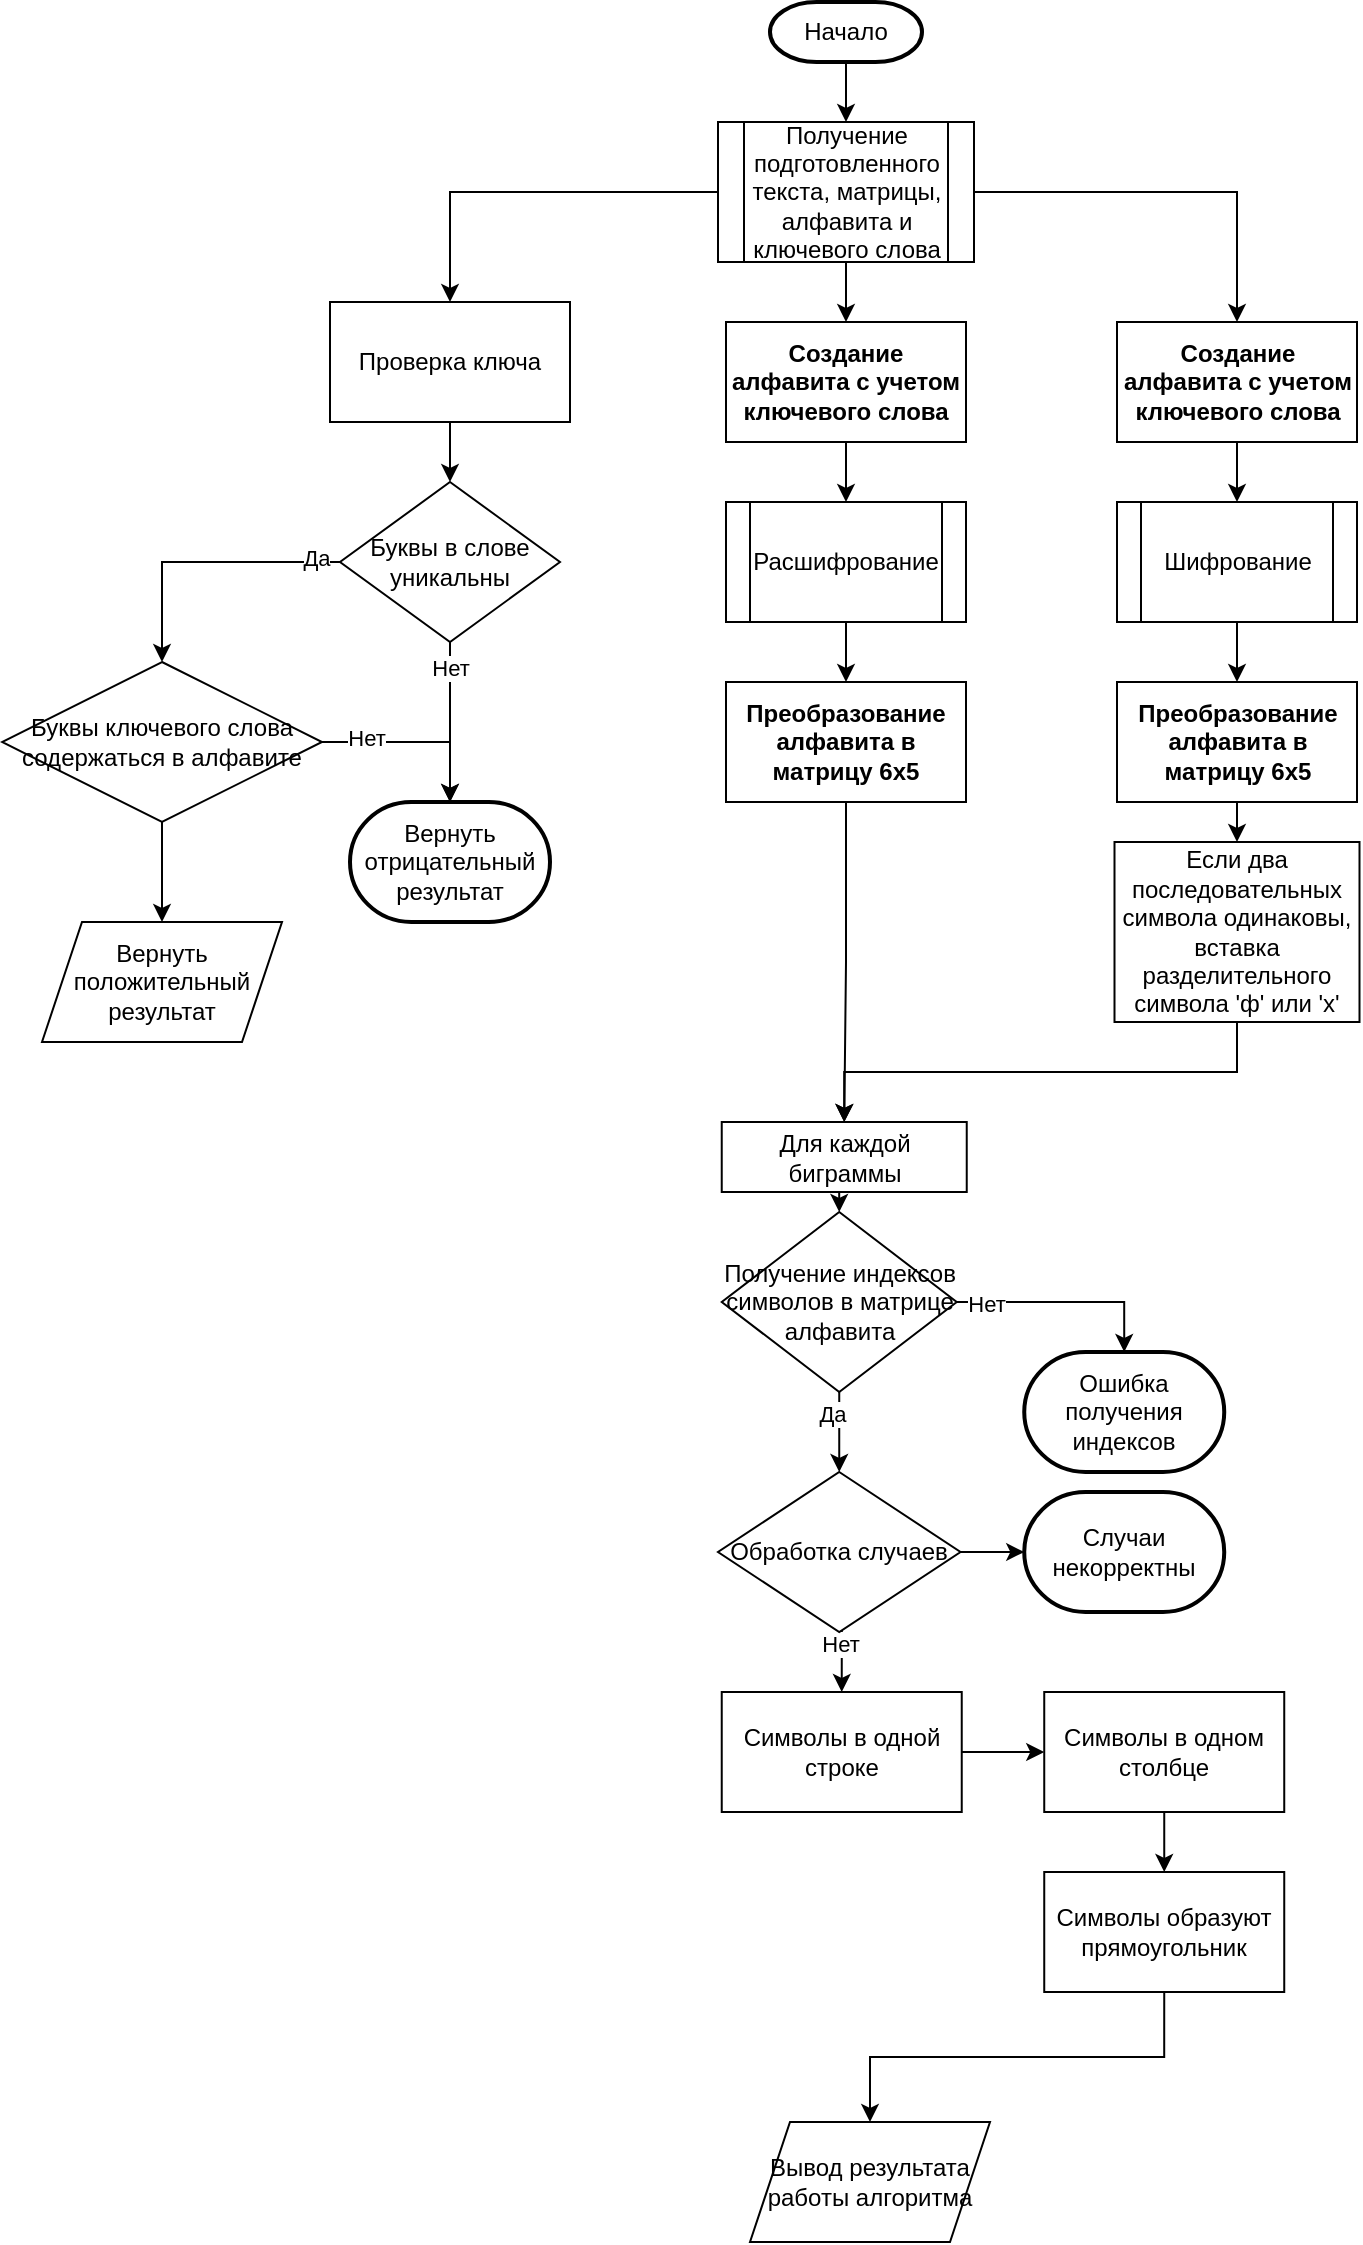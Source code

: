 <mxfile version="24.4.0" type="device">
  <diagram name="Страница — 1" id="l526NTQY6FgTLrmSBpbJ">
    <mxGraphModel dx="2261" dy="854" grid="1" gridSize="10" guides="1" tooltips="1" connect="1" arrows="1" fold="1" page="1" pageScale="1" pageWidth="827" pageHeight="1169" math="0" shadow="0">
      <root>
        <mxCell id="0" />
        <mxCell id="1" parent="0" />
        <mxCell id="Qp23WIJPc6jNHWnYrGa4-3" style="edgeStyle=orthogonalEdgeStyle;rounded=0;orthogonalLoop=1;jettySize=auto;html=1;exitX=0.5;exitY=1;exitDx=0;exitDy=0;exitPerimeter=0;entryX=0.5;entryY=0;entryDx=0;entryDy=0;" edge="1" parent="1" source="Qp23WIJPc6jNHWnYrGa4-1" target="Qp23WIJPc6jNHWnYrGa4-2">
          <mxGeometry relative="1" as="geometry" />
        </mxCell>
        <mxCell id="Qp23WIJPc6jNHWnYrGa4-1" value="Начало" style="strokeWidth=2;html=1;shape=mxgraph.flowchart.terminator;whiteSpace=wrap;" vertex="1" parent="1">
          <mxGeometry x="364" y="20" width="76" height="30" as="geometry" />
        </mxCell>
        <mxCell id="Qp23WIJPc6jNHWnYrGa4-21" style="edgeStyle=orthogonalEdgeStyle;rounded=0;orthogonalLoop=1;jettySize=auto;html=1;exitX=0;exitY=0.5;exitDx=0;exitDy=0;entryX=0.5;entryY=0;entryDx=0;entryDy=0;" edge="1" parent="1" source="Qp23WIJPc6jNHWnYrGa4-2" target="Qp23WIJPc6jNHWnYrGa4-5">
          <mxGeometry relative="1" as="geometry" />
        </mxCell>
        <mxCell id="Qp23WIJPc6jNHWnYrGa4-23" style="edgeStyle=orthogonalEdgeStyle;rounded=0;orthogonalLoop=1;jettySize=auto;html=1;exitX=1;exitY=0.5;exitDx=0;exitDy=0;entryX=0.5;entryY=0;entryDx=0;entryDy=0;" edge="1" parent="1" source="Qp23WIJPc6jNHWnYrGa4-2" target="Qp23WIJPc6jNHWnYrGa4-22">
          <mxGeometry relative="1" as="geometry" />
        </mxCell>
        <mxCell id="Qp23WIJPc6jNHWnYrGa4-30" style="edgeStyle=orthogonalEdgeStyle;rounded=0;orthogonalLoop=1;jettySize=auto;html=1;exitX=0.5;exitY=1;exitDx=0;exitDy=0;entryX=0.5;entryY=0;entryDx=0;entryDy=0;" edge="1" parent="1" source="Qp23WIJPc6jNHWnYrGa4-2" target="Qp23WIJPc6jNHWnYrGa4-29">
          <mxGeometry relative="1" as="geometry" />
        </mxCell>
        <mxCell id="Qp23WIJPc6jNHWnYrGa4-2" value="Получение подготовленного текста, матрицы, алфавита и ключевого слова" style="shape=process;whiteSpace=wrap;html=1;backgroundOutline=1;" vertex="1" parent="1">
          <mxGeometry x="338" y="80" width="128" height="70" as="geometry" />
        </mxCell>
        <mxCell id="Qp23WIJPc6jNHWnYrGa4-8" style="edgeStyle=orthogonalEdgeStyle;rounded=0;orthogonalLoop=1;jettySize=auto;html=1;exitX=0.5;exitY=1;exitDx=0;exitDy=0;entryX=0.5;entryY=0;entryDx=0;entryDy=0;" edge="1" parent="1" source="Qp23WIJPc6jNHWnYrGa4-5" target="Qp23WIJPc6jNHWnYrGa4-7">
          <mxGeometry relative="1" as="geometry" />
        </mxCell>
        <mxCell id="Qp23WIJPc6jNHWnYrGa4-5" value="Проверка ключа" style="rounded=0;whiteSpace=wrap;html=1;" vertex="1" parent="1">
          <mxGeometry x="144" y="170" width="120" height="60" as="geometry" />
        </mxCell>
        <mxCell id="Qp23WIJPc6jNHWnYrGa4-11" style="edgeStyle=orthogonalEdgeStyle;rounded=0;orthogonalLoop=1;jettySize=auto;html=1;exitX=0;exitY=0.5;exitDx=0;exitDy=0;entryX=0.5;entryY=0;entryDx=0;entryDy=0;" edge="1" parent="1" source="Qp23WIJPc6jNHWnYrGa4-7" target="Qp23WIJPc6jNHWnYrGa4-9">
          <mxGeometry relative="1" as="geometry" />
        </mxCell>
        <mxCell id="Qp23WIJPc6jNHWnYrGa4-12" value="Да" style="edgeLabel;html=1;align=center;verticalAlign=middle;resizable=0;points=[];" vertex="1" connectable="0" parent="Qp23WIJPc6jNHWnYrGa4-11">
          <mxGeometry x="-0.827" y="-2" relative="1" as="geometry">
            <mxPoint as="offset" />
          </mxGeometry>
        </mxCell>
        <mxCell id="Qp23WIJPc6jNHWnYrGa4-7" value="Буквы в слове уникальны" style="rhombus;whiteSpace=wrap;html=1;" vertex="1" parent="1">
          <mxGeometry x="149" y="260" width="110" height="80" as="geometry" />
        </mxCell>
        <mxCell id="Qp23WIJPc6jNHWnYrGa4-20" style="edgeStyle=orthogonalEdgeStyle;rounded=0;orthogonalLoop=1;jettySize=auto;html=1;exitX=0.5;exitY=1;exitDx=0;exitDy=0;entryX=0.5;entryY=0;entryDx=0;entryDy=0;" edge="1" parent="1" source="Qp23WIJPc6jNHWnYrGa4-9" target="Qp23WIJPc6jNHWnYrGa4-19">
          <mxGeometry relative="1" as="geometry" />
        </mxCell>
        <mxCell id="Qp23WIJPc6jNHWnYrGa4-9" value="Буквы ключевого слова содержаться в алфавите" style="rhombus;whiteSpace=wrap;html=1;" vertex="1" parent="1">
          <mxGeometry x="-20" y="350" width="160" height="80" as="geometry" />
        </mxCell>
        <mxCell id="Qp23WIJPc6jNHWnYrGa4-14" value="Вернуть отрицательный результат" style="strokeWidth=2;html=1;shape=mxgraph.flowchart.terminator;whiteSpace=wrap;" vertex="1" parent="1">
          <mxGeometry x="154" y="420" width="100" height="60" as="geometry" />
        </mxCell>
        <mxCell id="Qp23WIJPc6jNHWnYrGa4-15" style="edgeStyle=orthogonalEdgeStyle;rounded=0;orthogonalLoop=1;jettySize=auto;html=1;exitX=0.5;exitY=1;exitDx=0;exitDy=0;entryX=0.5;entryY=0;entryDx=0;entryDy=0;entryPerimeter=0;" edge="1" parent="1" source="Qp23WIJPc6jNHWnYrGa4-7" target="Qp23WIJPc6jNHWnYrGa4-14">
          <mxGeometry relative="1" as="geometry" />
        </mxCell>
        <mxCell id="Qp23WIJPc6jNHWnYrGa4-16" value="Нет" style="edgeLabel;html=1;align=center;verticalAlign=middle;resizable=0;points=[];" vertex="1" connectable="0" parent="Qp23WIJPc6jNHWnYrGa4-15">
          <mxGeometry x="-0.675" relative="1" as="geometry">
            <mxPoint as="offset" />
          </mxGeometry>
        </mxCell>
        <mxCell id="Qp23WIJPc6jNHWnYrGa4-17" style="edgeStyle=orthogonalEdgeStyle;rounded=0;orthogonalLoop=1;jettySize=auto;html=1;exitX=1;exitY=0.5;exitDx=0;exitDy=0;entryX=0.5;entryY=0;entryDx=0;entryDy=0;entryPerimeter=0;" edge="1" parent="1" source="Qp23WIJPc6jNHWnYrGa4-9" target="Qp23WIJPc6jNHWnYrGa4-14">
          <mxGeometry relative="1" as="geometry" />
        </mxCell>
        <mxCell id="Qp23WIJPc6jNHWnYrGa4-18" value="Нет" style="edgeLabel;html=1;align=center;verticalAlign=middle;resizable=0;points=[];" vertex="1" connectable="0" parent="Qp23WIJPc6jNHWnYrGa4-17">
          <mxGeometry x="-0.532" y="2" relative="1" as="geometry">
            <mxPoint as="offset" />
          </mxGeometry>
        </mxCell>
        <mxCell id="Qp23WIJPc6jNHWnYrGa4-19" value="Вернуть положительный результат" style="shape=parallelogram;perimeter=parallelogramPerimeter;whiteSpace=wrap;html=1;fixedSize=1;" vertex="1" parent="1">
          <mxGeometry y="480" width="120" height="60" as="geometry" />
        </mxCell>
        <mxCell id="Qp23WIJPc6jNHWnYrGa4-33" style="edgeStyle=orthogonalEdgeStyle;rounded=0;orthogonalLoop=1;jettySize=auto;html=1;exitX=0.5;exitY=1;exitDx=0;exitDy=0;entryX=0.5;entryY=0;entryDx=0;entryDy=0;" edge="1" parent="1" source="Qp23WIJPc6jNHWnYrGa4-22" target="Qp23WIJPc6jNHWnYrGa4-32">
          <mxGeometry relative="1" as="geometry" />
        </mxCell>
        <mxCell id="Qp23WIJPc6jNHWnYrGa4-22" value="&lt;strong&gt;Создание алфавита с учетом ключевого слова&lt;/strong&gt;" style="rounded=0;whiteSpace=wrap;html=1;" vertex="1" parent="1">
          <mxGeometry x="537.5" y="180" width="120" height="60" as="geometry" />
        </mxCell>
        <mxCell id="Qp23WIJPc6jNHWnYrGa4-38" style="edgeStyle=orthogonalEdgeStyle;rounded=0;orthogonalLoop=1;jettySize=auto;html=1;exitX=0.5;exitY=1;exitDx=0;exitDy=0;entryX=0.5;entryY=0;entryDx=0;entryDy=0;" edge="1" parent="1" source="Qp23WIJPc6jNHWnYrGa4-24" target="Qp23WIJPc6jNHWnYrGa4-37">
          <mxGeometry relative="1" as="geometry" />
        </mxCell>
        <mxCell id="Qp23WIJPc6jNHWnYrGa4-24" value="&lt;strong&gt;Преобразование алфавита в матрицу 6x5&lt;/strong&gt;" style="rounded=0;whiteSpace=wrap;html=1;" vertex="1" parent="1">
          <mxGeometry x="537.5" y="360" width="120" height="60" as="geometry" />
        </mxCell>
        <mxCell id="Qp23WIJPc6jNHWnYrGa4-35" style="edgeStyle=orthogonalEdgeStyle;rounded=0;orthogonalLoop=1;jettySize=auto;html=1;exitX=0.5;exitY=1;exitDx=0;exitDy=0;entryX=0.5;entryY=0;entryDx=0;entryDy=0;" edge="1" parent="1" source="Qp23WIJPc6jNHWnYrGa4-29" target="Qp23WIJPc6jNHWnYrGa4-34">
          <mxGeometry relative="1" as="geometry" />
        </mxCell>
        <mxCell id="Qp23WIJPc6jNHWnYrGa4-29" value="&lt;strong&gt;Создание алфавита с учетом ключевого слова&lt;/strong&gt;" style="rounded=0;whiteSpace=wrap;html=1;" vertex="1" parent="1">
          <mxGeometry x="342" y="180" width="120" height="60" as="geometry" />
        </mxCell>
        <mxCell id="Qp23WIJPc6jNHWnYrGa4-36" style="edgeStyle=orthogonalEdgeStyle;rounded=0;orthogonalLoop=1;jettySize=auto;html=1;exitX=0.5;exitY=1;exitDx=0;exitDy=0;entryX=0.5;entryY=0;entryDx=0;entryDy=0;" edge="1" parent="1" source="Qp23WIJPc6jNHWnYrGa4-32" target="Qp23WIJPc6jNHWnYrGa4-24">
          <mxGeometry relative="1" as="geometry" />
        </mxCell>
        <mxCell id="Qp23WIJPc6jNHWnYrGa4-32" value="Шифрование" style="shape=process;whiteSpace=wrap;html=1;backgroundOutline=1;" vertex="1" parent="1">
          <mxGeometry x="537.5" y="270" width="120" height="60" as="geometry" />
        </mxCell>
        <mxCell id="Qp23WIJPc6jNHWnYrGa4-62" style="edgeStyle=orthogonalEdgeStyle;rounded=0;orthogonalLoop=1;jettySize=auto;html=1;exitX=0.5;exitY=1;exitDx=0;exitDy=0;entryX=0.5;entryY=0;entryDx=0;entryDy=0;" edge="1" parent="1" source="Qp23WIJPc6jNHWnYrGa4-34" target="Qp23WIJPc6jNHWnYrGa4-61">
          <mxGeometry relative="1" as="geometry" />
        </mxCell>
        <mxCell id="Qp23WIJPc6jNHWnYrGa4-34" value="Расшифрование" style="shape=process;whiteSpace=wrap;html=1;backgroundOutline=1;" vertex="1" parent="1">
          <mxGeometry x="342" y="270" width="120" height="60" as="geometry" />
        </mxCell>
        <mxCell id="Qp23WIJPc6jNHWnYrGa4-40" style="edgeStyle=orthogonalEdgeStyle;rounded=0;orthogonalLoop=1;jettySize=auto;html=1;exitX=0.5;exitY=1;exitDx=0;exitDy=0;entryX=0.5;entryY=0;entryDx=0;entryDy=0;" edge="1" parent="1" source="Qp23WIJPc6jNHWnYrGa4-37" target="Qp23WIJPc6jNHWnYrGa4-39">
          <mxGeometry relative="1" as="geometry" />
        </mxCell>
        <mxCell id="Qp23WIJPc6jNHWnYrGa4-37" value="Если два последовательных символа одинаковы, вставка разделительного символа &#39;ф&#39; или &#39;х&#39;" style="rounded=0;whiteSpace=wrap;html=1;" vertex="1" parent="1">
          <mxGeometry x="536.25" y="440" width="122.5" height="90" as="geometry" />
        </mxCell>
        <mxCell id="Qp23WIJPc6jNHWnYrGa4-42" style="edgeStyle=orthogonalEdgeStyle;rounded=0;orthogonalLoop=1;jettySize=auto;html=1;exitX=0.5;exitY=1;exitDx=0;exitDy=0;entryX=0.5;entryY=0;entryDx=0;entryDy=0;" edge="1" parent="1" source="Qp23WIJPc6jNHWnYrGa4-39" target="Qp23WIJPc6jNHWnYrGa4-41">
          <mxGeometry relative="1" as="geometry" />
        </mxCell>
        <mxCell id="Qp23WIJPc6jNHWnYrGa4-39" value="Для каждой биграммы" style="rounded=0;whiteSpace=wrap;html=1;" vertex="1" parent="1">
          <mxGeometry x="339.87" y="580" width="122.5" height="35" as="geometry" />
        </mxCell>
        <mxCell id="Qp23WIJPc6jNHWnYrGa4-48" style="edgeStyle=orthogonalEdgeStyle;rounded=0;orthogonalLoop=1;jettySize=auto;html=1;exitX=0.5;exitY=1;exitDx=0;exitDy=0;entryX=0.5;entryY=0;entryDx=0;entryDy=0;" edge="1" parent="1" source="Qp23WIJPc6jNHWnYrGa4-41" target="Qp23WIJPc6jNHWnYrGa4-47">
          <mxGeometry relative="1" as="geometry" />
        </mxCell>
        <mxCell id="Qp23WIJPc6jNHWnYrGa4-55" value="Да" style="edgeLabel;html=1;align=center;verticalAlign=middle;resizable=0;points=[];" vertex="1" connectable="0" parent="Qp23WIJPc6jNHWnYrGa4-48">
          <mxGeometry x="-0.45" y="-4" relative="1" as="geometry">
            <mxPoint as="offset" />
          </mxGeometry>
        </mxCell>
        <mxCell id="Qp23WIJPc6jNHWnYrGa4-41" value="Получение индексов символов в матрице алфавита" style="rhombus;whiteSpace=wrap;html=1;" vertex="1" parent="1">
          <mxGeometry x="339.87" y="625" width="117.5" height="90" as="geometry" />
        </mxCell>
        <mxCell id="Qp23WIJPc6jNHWnYrGa4-43" value="Ошибка получения индексов" style="strokeWidth=2;html=1;shape=mxgraph.flowchart.terminator;whiteSpace=wrap;" vertex="1" parent="1">
          <mxGeometry x="491.12" y="695" width="100" height="60" as="geometry" />
        </mxCell>
        <mxCell id="Qp23WIJPc6jNHWnYrGa4-44" style="edgeStyle=orthogonalEdgeStyle;rounded=0;orthogonalLoop=1;jettySize=auto;html=1;exitX=1;exitY=0.5;exitDx=0;exitDy=0;entryX=0.5;entryY=0;entryDx=0;entryDy=0;entryPerimeter=0;" edge="1" parent="1" source="Qp23WIJPc6jNHWnYrGa4-41" target="Qp23WIJPc6jNHWnYrGa4-43">
          <mxGeometry relative="1" as="geometry" />
        </mxCell>
        <mxCell id="Qp23WIJPc6jNHWnYrGa4-45" value="Нет" style="edgeLabel;html=1;align=center;verticalAlign=middle;resizable=0;points=[];" vertex="1" connectable="0" parent="Qp23WIJPc6jNHWnYrGa4-44">
          <mxGeometry x="-0.747" y="-1" relative="1" as="geometry">
            <mxPoint as="offset" />
          </mxGeometry>
        </mxCell>
        <mxCell id="Qp23WIJPc6jNHWnYrGa4-52" style="edgeStyle=orthogonalEdgeStyle;rounded=0;orthogonalLoop=1;jettySize=auto;html=1;exitX=0.5;exitY=1;exitDx=0;exitDy=0;entryX=0.5;entryY=0;entryDx=0;entryDy=0;" edge="1" parent="1" source="Qp23WIJPc6jNHWnYrGa4-47" target="Qp23WIJPc6jNHWnYrGa4-49">
          <mxGeometry relative="1" as="geometry" />
        </mxCell>
        <mxCell id="Qp23WIJPc6jNHWnYrGa4-56" value="Нет" style="edgeLabel;html=1;align=center;verticalAlign=middle;resizable=0;points=[];" vertex="1" connectable="0" parent="Qp23WIJPc6jNHWnYrGa4-52">
          <mxGeometry x="-0.534" y="-1" relative="1" as="geometry">
            <mxPoint as="offset" />
          </mxGeometry>
        </mxCell>
        <mxCell id="Qp23WIJPc6jNHWnYrGa4-47" value="Обработка случаев" style="rhombus;whiteSpace=wrap;html=1;" vertex="1" parent="1">
          <mxGeometry x="338" y="755" width="121.25" height="80" as="geometry" />
        </mxCell>
        <mxCell id="Qp23WIJPc6jNHWnYrGa4-53" style="edgeStyle=orthogonalEdgeStyle;rounded=0;orthogonalLoop=1;jettySize=auto;html=1;exitX=1;exitY=0.5;exitDx=0;exitDy=0;entryX=0;entryY=0.5;entryDx=0;entryDy=0;" edge="1" parent="1" source="Qp23WIJPc6jNHWnYrGa4-49" target="Qp23WIJPc6jNHWnYrGa4-50">
          <mxGeometry relative="1" as="geometry" />
        </mxCell>
        <mxCell id="Qp23WIJPc6jNHWnYrGa4-49" value="Символы в одной строке" style="rounded=0;whiteSpace=wrap;html=1;" vertex="1" parent="1">
          <mxGeometry x="339.87" y="865" width="120" height="60" as="geometry" />
        </mxCell>
        <mxCell id="Qp23WIJPc6jNHWnYrGa4-54" style="edgeStyle=orthogonalEdgeStyle;rounded=0;orthogonalLoop=1;jettySize=auto;html=1;exitX=0.5;exitY=1;exitDx=0;exitDy=0;entryX=0.5;entryY=0;entryDx=0;entryDy=0;" edge="1" parent="1" source="Qp23WIJPc6jNHWnYrGa4-50" target="Qp23WIJPc6jNHWnYrGa4-51">
          <mxGeometry relative="1" as="geometry" />
        </mxCell>
        <mxCell id="Qp23WIJPc6jNHWnYrGa4-50" value="Символы в одном столбце" style="rounded=0;whiteSpace=wrap;html=1;" vertex="1" parent="1">
          <mxGeometry x="501.12" y="865" width="120" height="60" as="geometry" />
        </mxCell>
        <mxCell id="Qp23WIJPc6jNHWnYrGa4-60" style="edgeStyle=orthogonalEdgeStyle;rounded=0;orthogonalLoop=1;jettySize=auto;html=1;exitX=0.5;exitY=1;exitDx=0;exitDy=0;entryX=0.5;entryY=0;entryDx=0;entryDy=0;" edge="1" parent="1" source="Qp23WIJPc6jNHWnYrGa4-51" target="Qp23WIJPc6jNHWnYrGa4-59">
          <mxGeometry relative="1" as="geometry" />
        </mxCell>
        <mxCell id="Qp23WIJPc6jNHWnYrGa4-51" value="Символы образуют прямоугольник" style="rounded=0;whiteSpace=wrap;html=1;" vertex="1" parent="1">
          <mxGeometry x="501.12" y="955" width="120" height="60" as="geometry" />
        </mxCell>
        <mxCell id="Qp23WIJPc6jNHWnYrGa4-57" value="Случаи некорректны" style="strokeWidth=2;html=1;shape=mxgraph.flowchart.terminator;whiteSpace=wrap;" vertex="1" parent="1">
          <mxGeometry x="491.12" y="765" width="100" height="60" as="geometry" />
        </mxCell>
        <mxCell id="Qp23WIJPc6jNHWnYrGa4-58" style="edgeStyle=orthogonalEdgeStyle;rounded=0;orthogonalLoop=1;jettySize=auto;html=1;exitX=1;exitY=0.5;exitDx=0;exitDy=0;entryX=0;entryY=0.5;entryDx=0;entryDy=0;entryPerimeter=0;" edge="1" parent="1" source="Qp23WIJPc6jNHWnYrGa4-47" target="Qp23WIJPc6jNHWnYrGa4-57">
          <mxGeometry relative="1" as="geometry" />
        </mxCell>
        <mxCell id="Qp23WIJPc6jNHWnYrGa4-59" value="Вывод результата работы алгоритма" style="shape=parallelogram;perimeter=parallelogramPerimeter;whiteSpace=wrap;html=1;fixedSize=1;" vertex="1" parent="1">
          <mxGeometry x="354" y="1080" width="120" height="60" as="geometry" />
        </mxCell>
        <mxCell id="Qp23WIJPc6jNHWnYrGa4-66" style="edgeStyle=orthogonalEdgeStyle;rounded=0;orthogonalLoop=1;jettySize=auto;html=1;exitX=0.5;exitY=1;exitDx=0;exitDy=0;entryX=0.5;entryY=0;entryDx=0;entryDy=0;" edge="1" parent="1" source="Qp23WIJPc6jNHWnYrGa4-61" target="Qp23WIJPc6jNHWnYrGa4-39">
          <mxGeometry relative="1" as="geometry" />
        </mxCell>
        <mxCell id="Qp23WIJPc6jNHWnYrGa4-61" value="&lt;strong&gt;Преобразование алфавита в матрицу 6x5&lt;/strong&gt;" style="rounded=0;whiteSpace=wrap;html=1;" vertex="1" parent="1">
          <mxGeometry x="342" y="360" width="120" height="60" as="geometry" />
        </mxCell>
      </root>
    </mxGraphModel>
  </diagram>
</mxfile>
